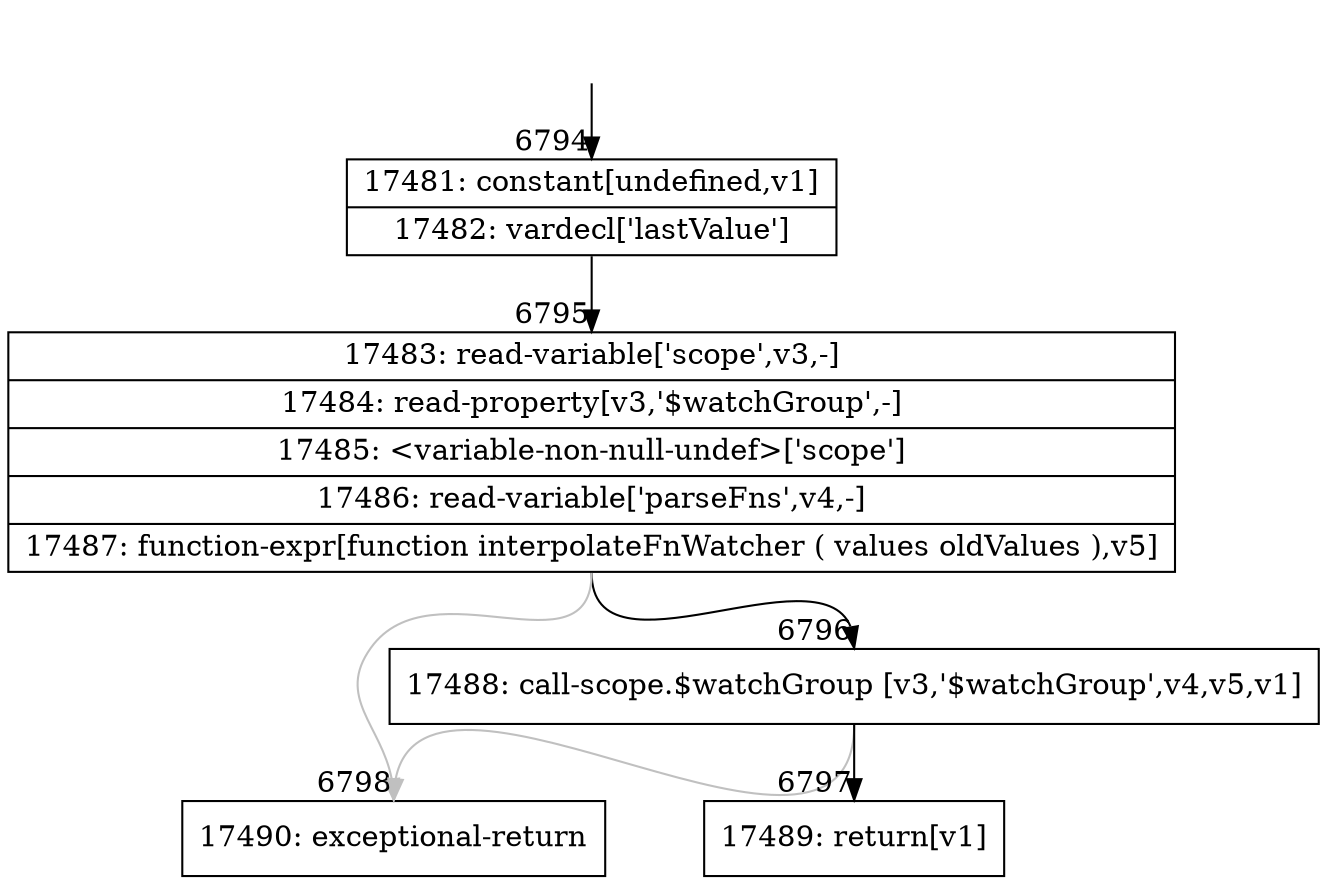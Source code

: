 digraph {
rankdir="TD"
BB_entry513[shape=none,label=""];
BB_entry513 -> BB6794 [tailport=s, headport=n, headlabel="    6794"]
BB6794 [shape=record label="{17481: constant[undefined,v1]|17482: vardecl['lastValue']}" ] 
BB6794 -> BB6795 [tailport=s, headport=n, headlabel="      6795"]
BB6795 [shape=record label="{17483: read-variable['scope',v3,-]|17484: read-property[v3,'$watchGroup',-]|17485: \<variable-non-null-undef\>['scope']|17486: read-variable['parseFns',v4,-]|17487: function-expr[function interpolateFnWatcher ( values oldValues ),v5]}" ] 
BB6795 -> BB6796 [tailport=s, headport=n, headlabel="      6796"]
BB6795 -> BB6798 [tailport=s, headport=n, color=gray, headlabel="      6798"]
BB6796 [shape=record label="{17488: call-scope.$watchGroup [v3,'$watchGroup',v4,v5,v1]}" ] 
BB6796 -> BB6797 [tailport=s, headport=n, headlabel="      6797"]
BB6796 -> BB6798 [tailport=s, headport=n, color=gray]
BB6797 [shape=record label="{17489: return[v1]}" ] 
BB6798 [shape=record label="{17490: exceptional-return}" ] 
//#$~ 10878
}
